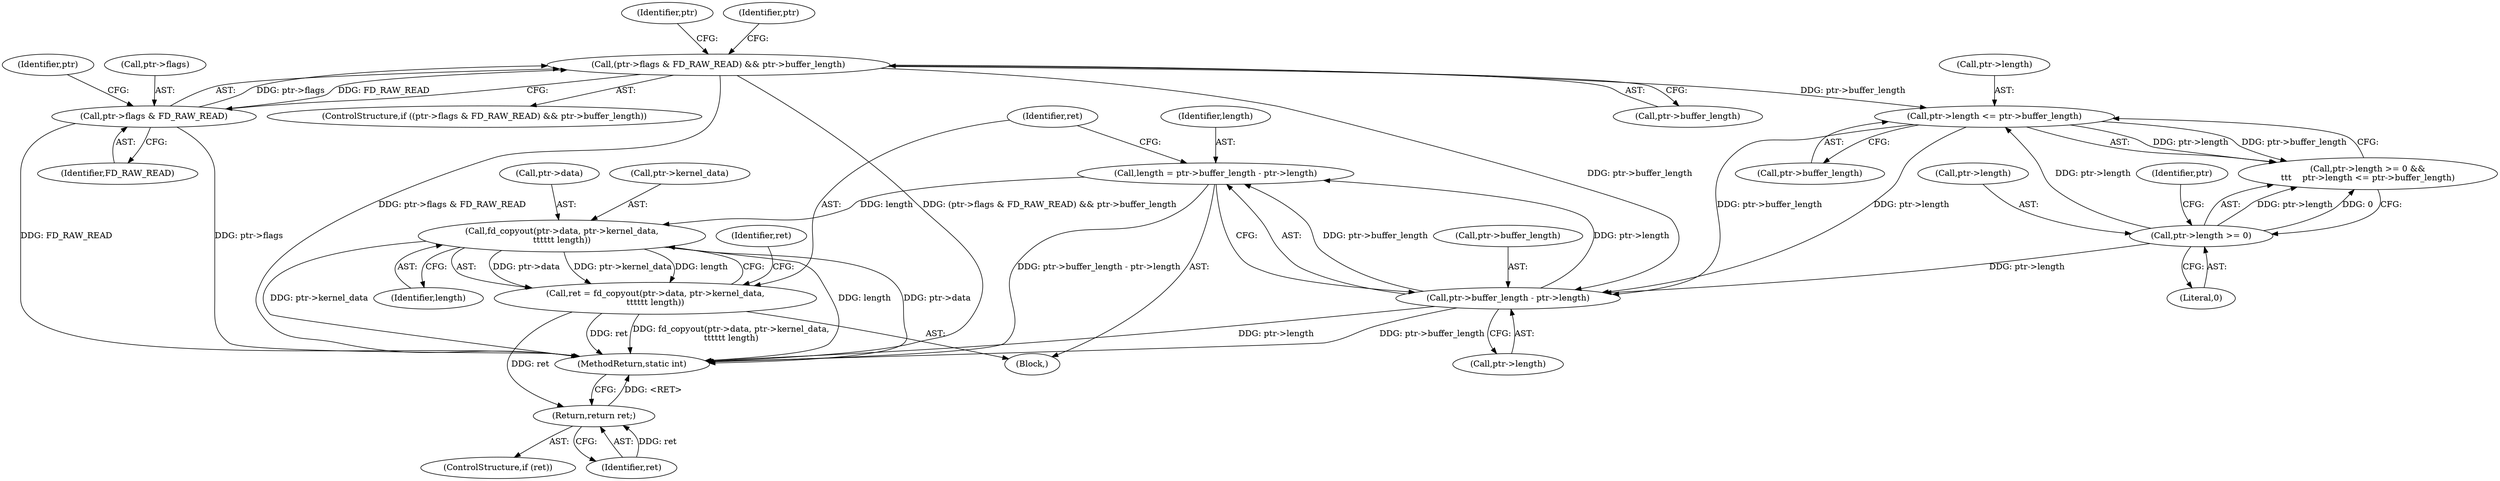 digraph "0_linux_2145e15e0557a01b9195d1c7199a1b92cb9be81f@integer" {
"1000168" [label="(Call,length = ptr->buffer_length - ptr->length)"];
"1000170" [label="(Call,ptr->buffer_length - ptr->length)"];
"1000142" [label="(Call,(ptr->flags & FD_RAW_READ) && ptr->buffer_length)"];
"1000143" [label="(Call,ptr->flags & FD_RAW_READ)"];
"1000159" [label="(Call,ptr->length <= ptr->buffer_length)"];
"1000154" [label="(Call,ptr->length >= 0)"];
"1000179" [label="(Call,fd_copyout(ptr->data, ptr->kernel_data,\n\t\t\t\t\t\t length))"];
"1000177" [label="(Call,ret = fd_copyout(ptr->data, ptr->kernel_data,\n\t\t\t\t\t\t length))"];
"1000189" [label="(Return,return ret;)"];
"1000178" [label="(Identifier,ret)"];
"1000161" [label="(Identifier,ptr)"];
"1000154" [label="(Call,ptr->length >= 0)"];
"1000177" [label="(Call,ret = fd_copyout(ptr->data, ptr->kernel_data,\n\t\t\t\t\t\t length))"];
"1000186" [label="(Identifier,length)"];
"1000171" [label="(Call,ptr->buffer_length)"];
"1000155" [label="(Call,ptr->length)"];
"1000156" [label="(Identifier,ptr)"];
"1000187" [label="(ControlStructure,if (ret))"];
"1000149" [label="(Identifier,ptr)"];
"1000198" [label="(MethodReturn,static int)"];
"1000141" [label="(ControlStructure,if ((ptr->flags & FD_RAW_READ) && ptr->buffer_length))"];
"1000163" [label="(Call,ptr->buffer_length)"];
"1000190" [label="(Identifier,ret)"];
"1000148" [label="(Call,ptr->buffer_length)"];
"1000166" [label="(Block,)"];
"1000160" [label="(Call,ptr->length)"];
"1000174" [label="(Call,ptr->length)"];
"1000153" [label="(Call,ptr->length >= 0 &&\n\t\t\t    ptr->length <= ptr->buffer_length)"];
"1000170" [label="(Call,ptr->buffer_length - ptr->length)"];
"1000147" [label="(Identifier,FD_RAW_READ)"];
"1000189" [label="(Return,return ret;)"];
"1000142" [label="(Call,(ptr->flags & FD_RAW_READ) && ptr->buffer_length)"];
"1000168" [label="(Call,length = ptr->buffer_length - ptr->length)"];
"1000143" [label="(Call,ptr->flags & FD_RAW_READ)"];
"1000158" [label="(Literal,0)"];
"1000188" [label="(Identifier,ret)"];
"1000180" [label="(Call,ptr->data)"];
"1000192" [label="(Identifier,ptr)"];
"1000179" [label="(Call,fd_copyout(ptr->data, ptr->kernel_data,\n\t\t\t\t\t\t length))"];
"1000159" [label="(Call,ptr->length <= ptr->buffer_length)"];
"1000183" [label="(Call,ptr->kernel_data)"];
"1000169" [label="(Identifier,length)"];
"1000144" [label="(Call,ptr->flags)"];
"1000168" -> "1000166"  [label="AST: "];
"1000168" -> "1000170"  [label="CFG: "];
"1000169" -> "1000168"  [label="AST: "];
"1000170" -> "1000168"  [label="AST: "];
"1000178" -> "1000168"  [label="CFG: "];
"1000168" -> "1000198"  [label="DDG: ptr->buffer_length - ptr->length"];
"1000170" -> "1000168"  [label="DDG: ptr->buffer_length"];
"1000170" -> "1000168"  [label="DDG: ptr->length"];
"1000168" -> "1000179"  [label="DDG: length"];
"1000170" -> "1000174"  [label="CFG: "];
"1000171" -> "1000170"  [label="AST: "];
"1000174" -> "1000170"  [label="AST: "];
"1000170" -> "1000198"  [label="DDG: ptr->buffer_length"];
"1000170" -> "1000198"  [label="DDG: ptr->length"];
"1000142" -> "1000170"  [label="DDG: ptr->buffer_length"];
"1000159" -> "1000170"  [label="DDG: ptr->buffer_length"];
"1000159" -> "1000170"  [label="DDG: ptr->length"];
"1000154" -> "1000170"  [label="DDG: ptr->length"];
"1000142" -> "1000141"  [label="AST: "];
"1000142" -> "1000143"  [label="CFG: "];
"1000142" -> "1000148"  [label="CFG: "];
"1000143" -> "1000142"  [label="AST: "];
"1000148" -> "1000142"  [label="AST: "];
"1000156" -> "1000142"  [label="CFG: "];
"1000192" -> "1000142"  [label="CFG: "];
"1000142" -> "1000198"  [label="DDG: (ptr->flags & FD_RAW_READ) && ptr->buffer_length"];
"1000142" -> "1000198"  [label="DDG: ptr->flags & FD_RAW_READ"];
"1000143" -> "1000142"  [label="DDG: ptr->flags"];
"1000143" -> "1000142"  [label="DDG: FD_RAW_READ"];
"1000142" -> "1000159"  [label="DDG: ptr->buffer_length"];
"1000143" -> "1000147"  [label="CFG: "];
"1000144" -> "1000143"  [label="AST: "];
"1000147" -> "1000143"  [label="AST: "];
"1000149" -> "1000143"  [label="CFG: "];
"1000143" -> "1000198"  [label="DDG: ptr->flags"];
"1000143" -> "1000198"  [label="DDG: FD_RAW_READ"];
"1000159" -> "1000153"  [label="AST: "];
"1000159" -> "1000163"  [label="CFG: "];
"1000160" -> "1000159"  [label="AST: "];
"1000163" -> "1000159"  [label="AST: "];
"1000153" -> "1000159"  [label="CFG: "];
"1000159" -> "1000153"  [label="DDG: ptr->length"];
"1000159" -> "1000153"  [label="DDG: ptr->buffer_length"];
"1000154" -> "1000159"  [label="DDG: ptr->length"];
"1000154" -> "1000153"  [label="AST: "];
"1000154" -> "1000158"  [label="CFG: "];
"1000155" -> "1000154"  [label="AST: "];
"1000158" -> "1000154"  [label="AST: "];
"1000161" -> "1000154"  [label="CFG: "];
"1000153" -> "1000154"  [label="CFG: "];
"1000154" -> "1000153"  [label="DDG: ptr->length"];
"1000154" -> "1000153"  [label="DDG: 0"];
"1000179" -> "1000177"  [label="AST: "];
"1000179" -> "1000186"  [label="CFG: "];
"1000180" -> "1000179"  [label="AST: "];
"1000183" -> "1000179"  [label="AST: "];
"1000186" -> "1000179"  [label="AST: "];
"1000177" -> "1000179"  [label="CFG: "];
"1000179" -> "1000198"  [label="DDG: length"];
"1000179" -> "1000198"  [label="DDG: ptr->data"];
"1000179" -> "1000198"  [label="DDG: ptr->kernel_data"];
"1000179" -> "1000177"  [label="DDG: ptr->data"];
"1000179" -> "1000177"  [label="DDG: ptr->kernel_data"];
"1000179" -> "1000177"  [label="DDG: length"];
"1000177" -> "1000166"  [label="AST: "];
"1000178" -> "1000177"  [label="AST: "];
"1000188" -> "1000177"  [label="CFG: "];
"1000177" -> "1000198"  [label="DDG: fd_copyout(ptr->data, ptr->kernel_data,\n\t\t\t\t\t\t length)"];
"1000177" -> "1000198"  [label="DDG: ret"];
"1000177" -> "1000189"  [label="DDG: ret"];
"1000189" -> "1000187"  [label="AST: "];
"1000189" -> "1000190"  [label="CFG: "];
"1000190" -> "1000189"  [label="AST: "];
"1000198" -> "1000189"  [label="CFG: "];
"1000189" -> "1000198"  [label="DDG: <RET>"];
"1000190" -> "1000189"  [label="DDG: ret"];
}
